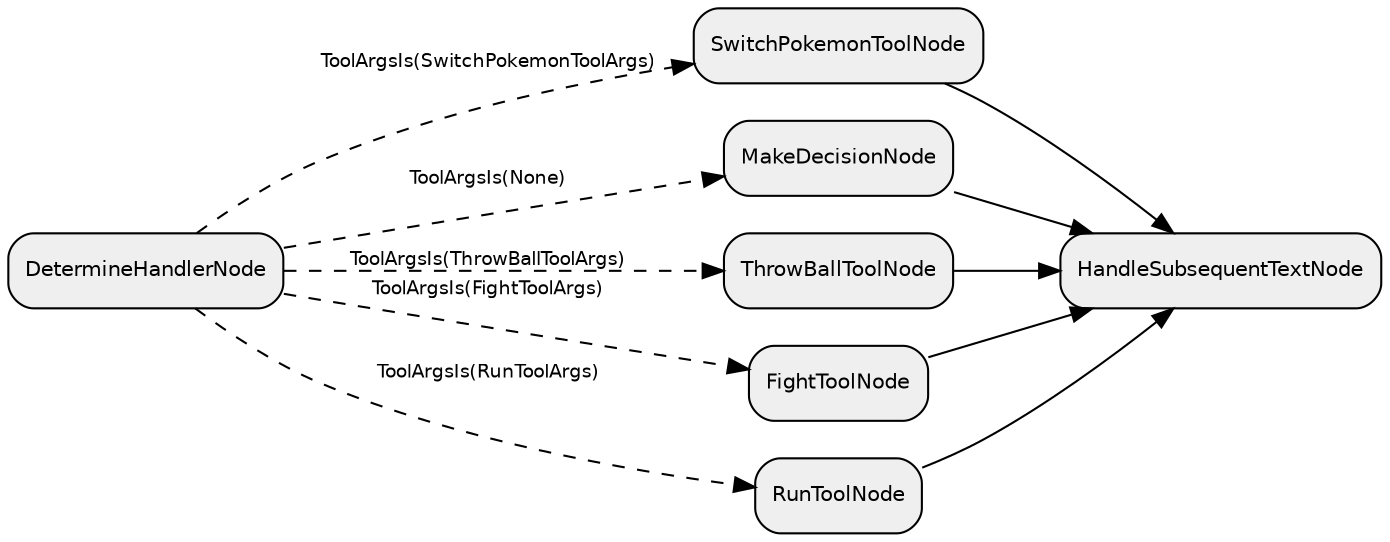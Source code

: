 digraph "subflow_WhPkkJ4QhOcmFrzFsqBqM" {
  rankdir=LR;
  compound=true;
  node [shape=box, style="rounded,filled", fillcolor="#EFEFEF", fontname="Helvetica", fontsize=10];
  edge [fontname="Helvetica", fontsize=9];
  "6y0qdmsNQ0x5tWLVmDrdk" [label="SwitchPokemonToolNode"];
  OeFoS2smyw73uyG83BpnP [label="MakeDecisionNode"];
  cLWq8y4KfXHY616mWsTl6 [label="ThrowBallToolNode"];
  "7m6e7jHTIxP8NqqYKH5my" [label="FightToolNode"];
  q1Kzftv8d3Pe6YLEmYYGd [label="DetermineHandlerNode"];
  "5mmAUnCUruiu66MxHF5NZ" [label="RunToolNode"];
  w03lwocW1wY7SfVjuCsJg [label="HandleSubsequentTextNode"];
  q1Kzftv8d3Pe6YLEmYYGd -> OeFoS2smyw73uyG83BpnP [style="dashed", label="ToolArgsIs(None)"];
  q1Kzftv8d3Pe6YLEmYYGd -> "7m6e7jHTIxP8NqqYKH5my" [style="dashed", label="ToolArgsIs(FightToolArgs)"];
  q1Kzftv8d3Pe6YLEmYYGd -> "6y0qdmsNQ0x5tWLVmDrdk" [style="dashed", label="ToolArgsIs(SwitchPokemonToolArgs)"];
  q1Kzftv8d3Pe6YLEmYYGd -> cLWq8y4KfXHY616mWsTl6 [style="dashed", label="ToolArgsIs(ThrowBallToolArgs)"];
  q1Kzftv8d3Pe6YLEmYYGd -> "5mmAUnCUruiu66MxHF5NZ" [style="dashed", label="ToolArgsIs(RunToolArgs)"];
  "7m6e7jHTIxP8NqqYKH5my" -> w03lwocW1wY7SfVjuCsJg [style="solid"];
  "6y0qdmsNQ0x5tWLVmDrdk" -> w03lwocW1wY7SfVjuCsJg [style="solid"];
  cLWq8y4KfXHY616mWsTl6 -> w03lwocW1wY7SfVjuCsJg [style="solid"];
  "5mmAUnCUruiu66MxHF5NZ" -> w03lwocW1wY7SfVjuCsJg [style="solid"];
  OeFoS2smyw73uyG83BpnP -> w03lwocW1wY7SfVjuCsJg [style="solid"];
}
